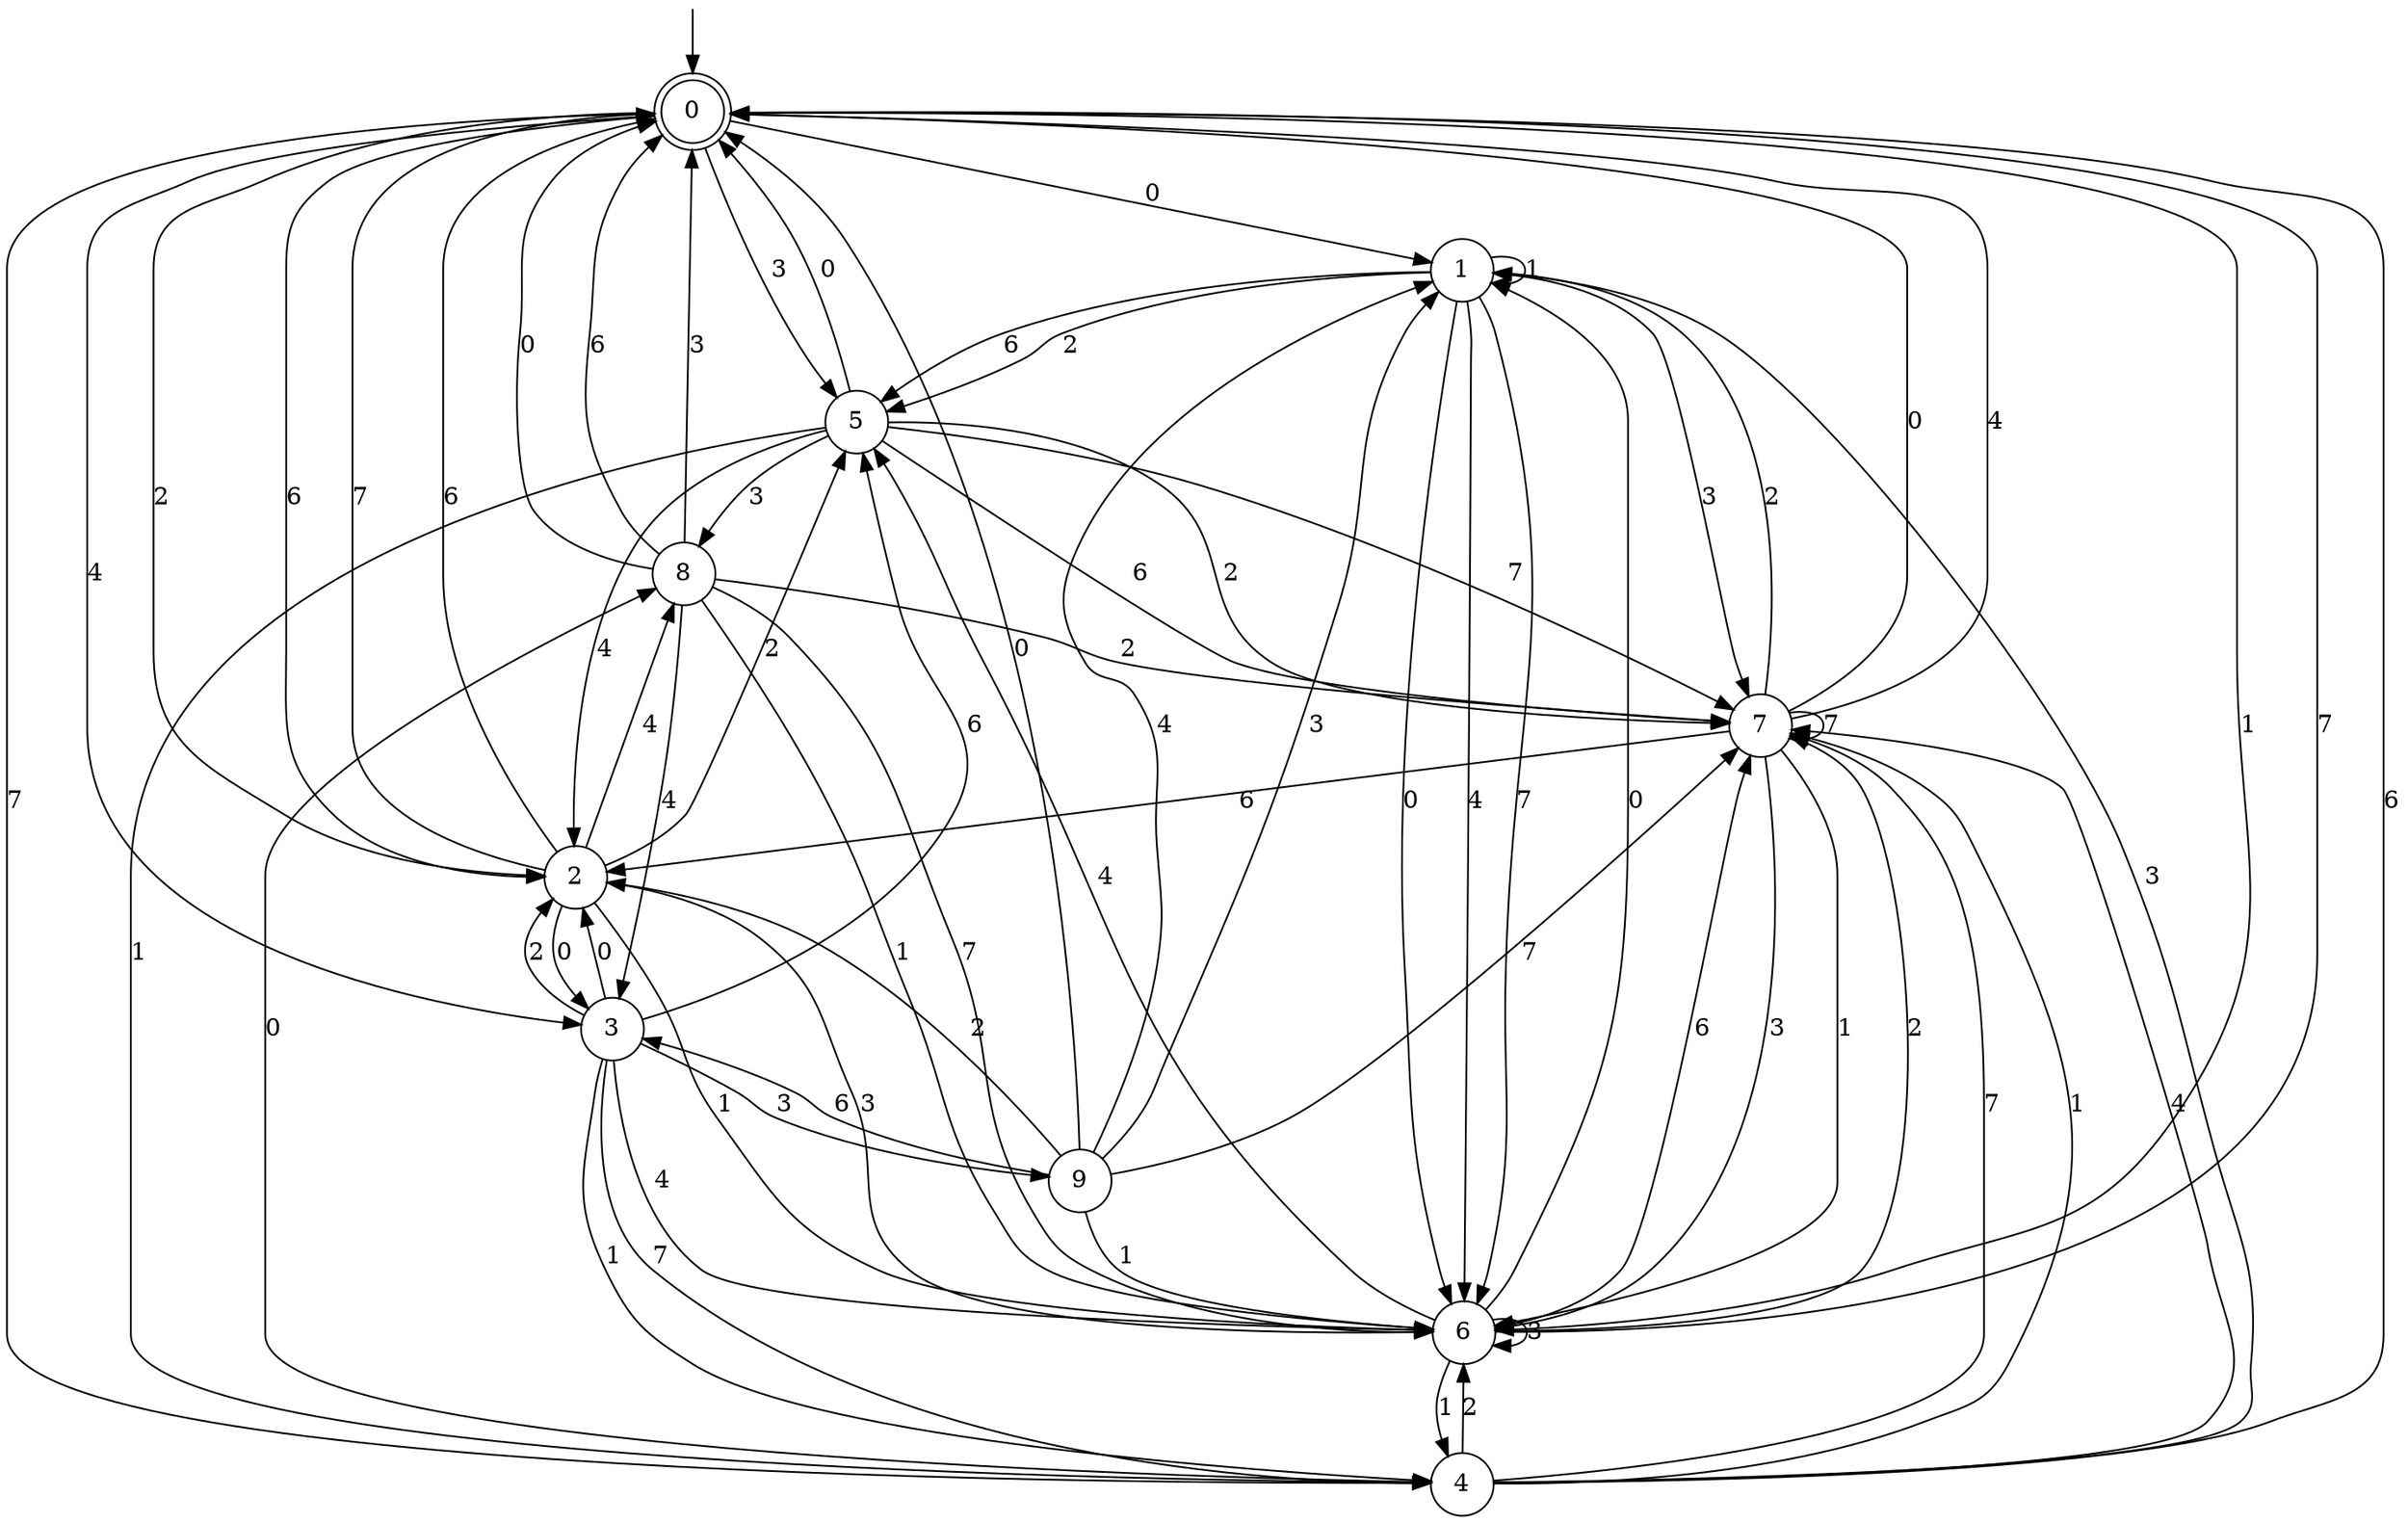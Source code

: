 digraph g {

	s0 [shape="doublecircle" label="0"];
	s1 [shape="circle" label="1"];
	s2 [shape="circle" label="2"];
	s3 [shape="circle" label="3"];
	s4 [shape="circle" label="4"];
	s5 [shape="circle" label="5"];
	s6 [shape="circle" label="6"];
	s7 [shape="circle" label="7"];
	s8 [shape="circle" label="8"];
	s9 [shape="circle" label="9"];
	s0 -> s1 [label="0"];
	s0 -> s2 [label="2"];
	s0 -> s3 [label="4"];
	s0 -> s4 [label="7"];
	s0 -> s2 [label="6"];
	s0 -> s5 [label="3"];
	s0 -> s6 [label="1"];
	s1 -> s6 [label="0"];
	s1 -> s5 [label="2"];
	s1 -> s6 [label="4"];
	s1 -> s6 [label="7"];
	s1 -> s5 [label="6"];
	s1 -> s7 [label="3"];
	s1 -> s1 [label="1"];
	s2 -> s3 [label="0"];
	s2 -> s5 [label="2"];
	s2 -> s8 [label="4"];
	s2 -> s0 [label="7"];
	s2 -> s0 [label="6"];
	s2 -> s6 [label="3"];
	s2 -> s6 [label="1"];
	s3 -> s2 [label="0"];
	s3 -> s2 [label="2"];
	s3 -> s6 [label="4"];
	s3 -> s4 [label="7"];
	s3 -> s5 [label="6"];
	s3 -> s9 [label="3"];
	s3 -> s4 [label="1"];
	s4 -> s8 [label="0"];
	s4 -> s6 [label="2"];
	s4 -> s7 [label="4"];
	s4 -> s7 [label="7"];
	s4 -> s0 [label="6"];
	s4 -> s1 [label="3"];
	s4 -> s7 [label="1"];
	s5 -> s0 [label="0"];
	s5 -> s7 [label="2"];
	s5 -> s2 [label="4"];
	s5 -> s7 [label="7"];
	s5 -> s7 [label="6"];
	s5 -> s8 [label="3"];
	s5 -> s4 [label="1"];
	s6 -> s1 [label="0"];
	s6 -> s7 [label="2"];
	s6 -> s5 [label="4"];
	s6 -> s0 [label="7"];
	s6 -> s7 [label="6"];
	s6 -> s6 [label="3"];
	s6 -> s4 [label="1"];
	s7 -> s0 [label="0"];
	s7 -> s1 [label="2"];
	s7 -> s0 [label="4"];
	s7 -> s7 [label="7"];
	s7 -> s2 [label="6"];
	s7 -> s6 [label="3"];
	s7 -> s6 [label="1"];
	s8 -> s0 [label="0"];
	s8 -> s7 [label="2"];
	s8 -> s3 [label="4"];
	s8 -> s6 [label="7"];
	s8 -> s0 [label="6"];
	s8 -> s0 [label="3"];
	s8 -> s6 [label="1"];
	s9 -> s0 [label="0"];
	s9 -> s2 [label="2"];
	s9 -> s1 [label="4"];
	s9 -> s7 [label="7"];
	s9 -> s3 [label="6"];
	s9 -> s1 [label="3"];
	s9 -> s6 [label="1"];

__start0 [label="" shape="none" width="0" height="0"];
__start0 -> s0;

}
